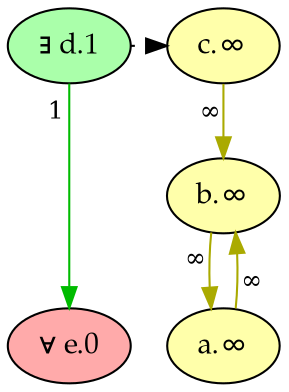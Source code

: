 digraph {
    rankdir="TB"
    node [style=filled fontname="Palatino" fontsize=14]
    node [fillcolor="#AAFFAA"]
    "d" [label="∃ d.1"]
    node [fillcolor="#FFAAAA"]
    "e" [label="∀ e.0"]
    node [fillcolor="#FFFFAA"]
    "b" [label="b.∞"]
    "a" [label="a.∞"]
    "c" [label="c.∞"]
    edge[labeldistance=1.5 fontsize=12]
    edge [color="#AAAA00" style="solid" dir="forward" taillabel="∞"]
           "b" -> "a" 
           "a" -> "b" 
           "c" -> "b" 
    edge [color="#00BB00" style="solid" dir="forward" taillabel="1"]
           "d" -> "e" 
    edge [color="black" style="dotted" dir="forward" taillabel="" constraint=false]
           "d" -> "c" 
    {rank = max e}
    {rank = min d}
}
